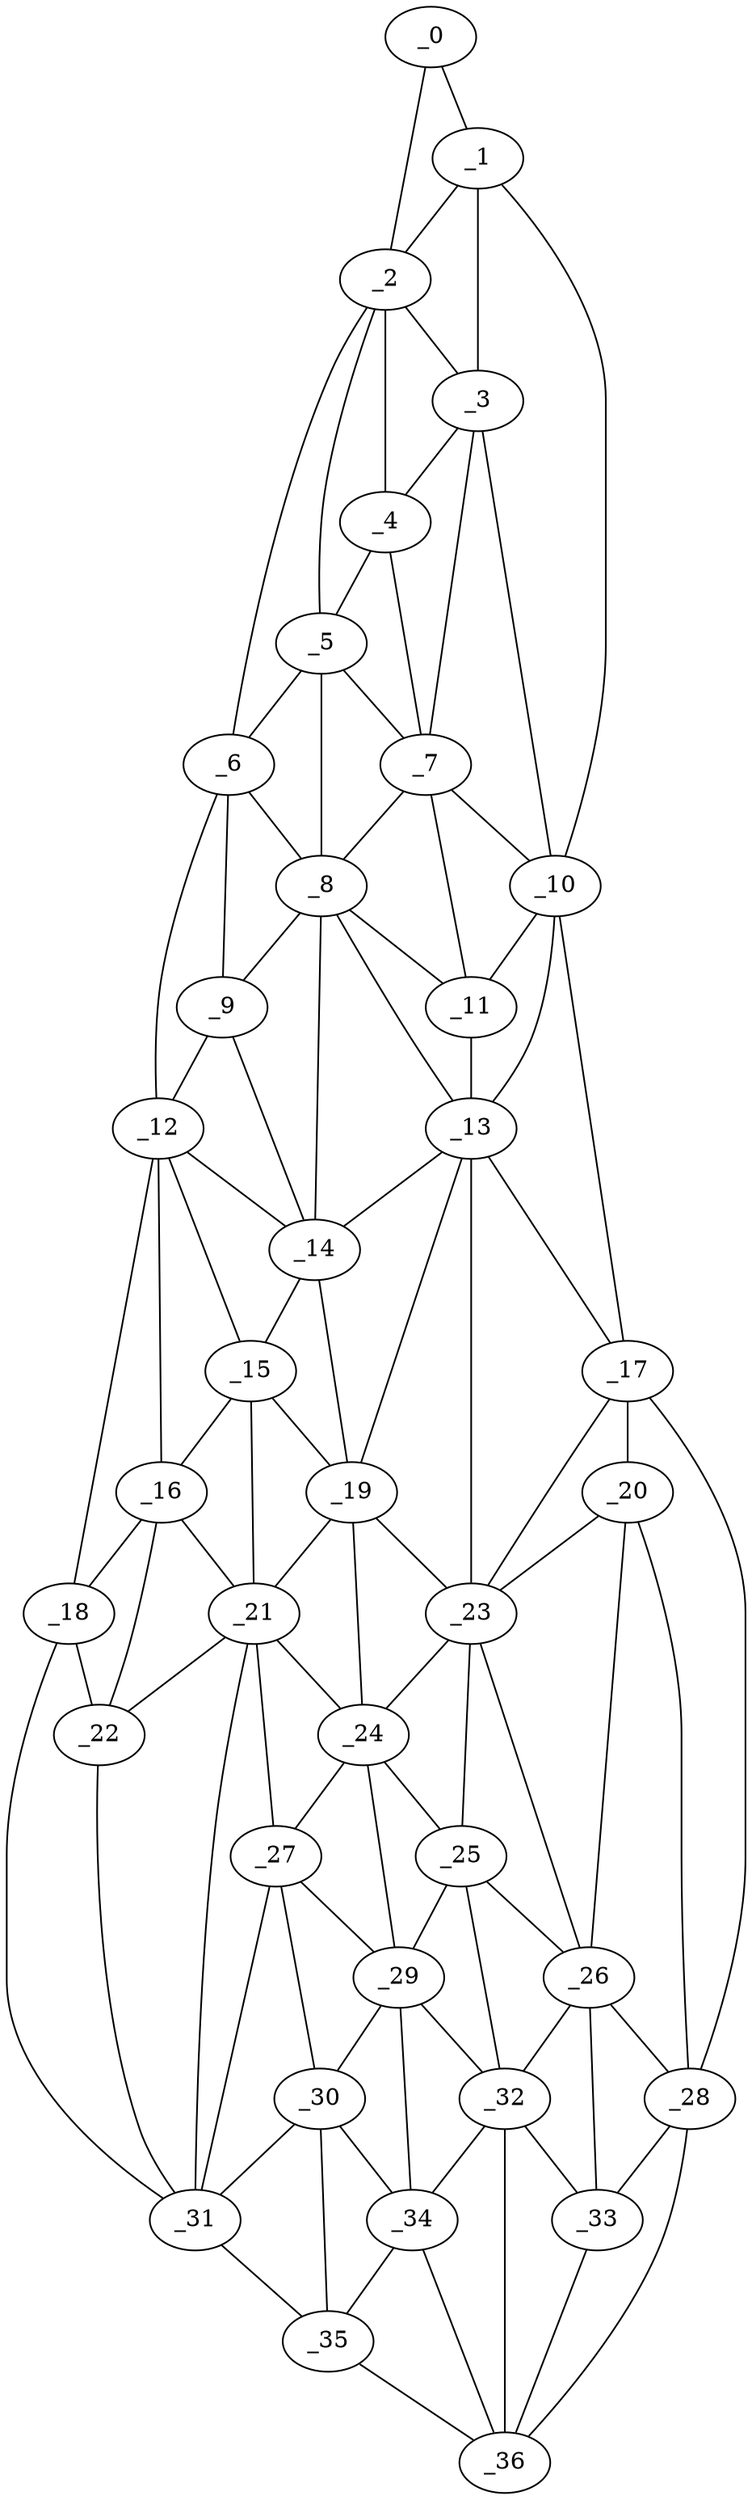 graph "obj87__205.gxl" {
	_0	 [x=4,
		y=44];
	_1	 [x=5,
		y=39];
	_0 -- _1	 [valence=1];
	_2	 [x=7,
		y=52];
	_0 -- _2	 [valence=1];
	_1 -- _2	 [valence=2];
	_3	 [x=30,
		y=39];
	_1 -- _3	 [valence=1];
	_10	 [x=46,
		y=30];
	_1 -- _10	 [valence=1];
	_2 -- _3	 [valence=2];
	_4	 [x=30,
		y=50];
	_2 -- _4	 [valence=2];
	_5	 [x=33,
		y=74];
	_2 -- _5	 [valence=2];
	_6	 [x=33,
		y=92];
	_2 -- _6	 [valence=1];
	_3 -- _4	 [valence=1];
	_7	 [x=38,
		y=55];
	_3 -- _7	 [valence=2];
	_3 -- _10	 [valence=1];
	_4 -- _5	 [valence=2];
	_4 -- _7	 [valence=1];
	_5 -- _6	 [valence=1];
	_5 -- _7	 [valence=2];
	_8	 [x=42,
		y=75];
	_5 -- _8	 [valence=2];
	_6 -- _8	 [valence=2];
	_9	 [x=44,
		y=90];
	_6 -- _9	 [valence=1];
	_12	 [x=52,
		y=102];
	_6 -- _12	 [valence=1];
	_7 -- _8	 [valence=1];
	_7 -- _10	 [valence=2];
	_11	 [x=52,
		y=59];
	_7 -- _11	 [valence=2];
	_8 -- _9	 [valence=1];
	_8 -- _11	 [valence=2];
	_13	 [x=57,
		y=61];
	_8 -- _13	 [valence=1];
	_14	 [x=59,
		y=77];
	_8 -- _14	 [valence=2];
	_9 -- _12	 [valence=2];
	_9 -- _14	 [valence=2];
	_10 -- _11	 [valence=2];
	_10 -- _13	 [valence=2];
	_17	 [x=79,
		y=30];
	_10 -- _17	 [valence=1];
	_11 -- _13	 [valence=2];
	_12 -- _14	 [valence=2];
	_15	 [x=74,
		y=83];
	_12 -- _15	 [valence=2];
	_16	 [x=77,
		y=90];
	_12 -- _16	 [valence=1];
	_18	 [x=82,
		y=105];
	_12 -- _18	 [valence=1];
	_13 -- _14	 [valence=2];
	_13 -- _17	 [valence=1];
	_19	 [x=85,
		y=61];
	_13 -- _19	 [valence=1];
	_23	 [x=90,
		y=46];
	_13 -- _23	 [valence=2];
	_14 -- _15	 [valence=2];
	_14 -- _19	 [valence=2];
	_15 -- _16	 [valence=2];
	_15 -- _19	 [valence=2];
	_21	 [x=88,
		y=69];
	_15 -- _21	 [valence=1];
	_16 -- _18	 [valence=2];
	_16 -- _21	 [valence=2];
	_22	 [x=89,
		y=101];
	_16 -- _22	 [valence=2];
	_20	 [x=86,
		y=33];
	_17 -- _20	 [valence=2];
	_17 -- _23	 [valence=2];
	_28	 [x=100,
		y=36];
	_17 -- _28	 [valence=1];
	_18 -- _22	 [valence=2];
	_31	 [x=107,
		y=97];
	_18 -- _31	 [valence=1];
	_19 -- _21	 [valence=2];
	_19 -- _23	 [valence=2];
	_24	 [x=92,
		y=57];
	_19 -- _24	 [valence=1];
	_20 -- _23	 [valence=2];
	_26	 [x=99,
		y=42];
	_20 -- _26	 [valence=2];
	_20 -- _28	 [valence=2];
	_21 -- _22	 [valence=2];
	_21 -- _24	 [valence=2];
	_27	 [x=99,
		y=67];
	_21 -- _27	 [valence=1];
	_21 -- _31	 [valence=1];
	_22 -- _31	 [valence=2];
	_23 -- _24	 [valence=2];
	_25	 [x=98,
		y=48];
	_23 -- _25	 [valence=1];
	_23 -- _26	 [valence=2];
	_24 -- _25	 [valence=2];
	_24 -- _27	 [valence=2];
	_29	 [x=102,
		y=54];
	_24 -- _29	 [valence=1];
	_25 -- _26	 [valence=2];
	_25 -- _29	 [valence=2];
	_32	 [x=110,
		y=47];
	_25 -- _32	 [valence=2];
	_26 -- _28	 [valence=2];
	_26 -- _32	 [valence=2];
	_33	 [x=111,
		y=42];
	_26 -- _33	 [valence=2];
	_27 -- _29	 [valence=1];
	_30	 [x=106,
		y=66];
	_27 -- _30	 [valence=2];
	_27 -- _31	 [valence=1];
	_28 -- _33	 [valence=2];
	_36	 [x=122,
		y=44];
	_28 -- _36	 [valence=1];
	_29 -- _30	 [valence=2];
	_29 -- _32	 [valence=1];
	_34	 [x=120,
		y=55];
	_29 -- _34	 [valence=1];
	_30 -- _31	 [valence=2];
	_30 -- _34	 [valence=2];
	_35	 [x=120,
		y=88];
	_30 -- _35	 [valence=1];
	_31 -- _35	 [valence=1];
	_32 -- _33	 [valence=2];
	_32 -- _34	 [valence=2];
	_32 -- _36	 [valence=1];
	_33 -- _36	 [valence=2];
	_34 -- _35	 [valence=1];
	_34 -- _36	 [valence=1];
	_35 -- _36	 [valence=1];
}

